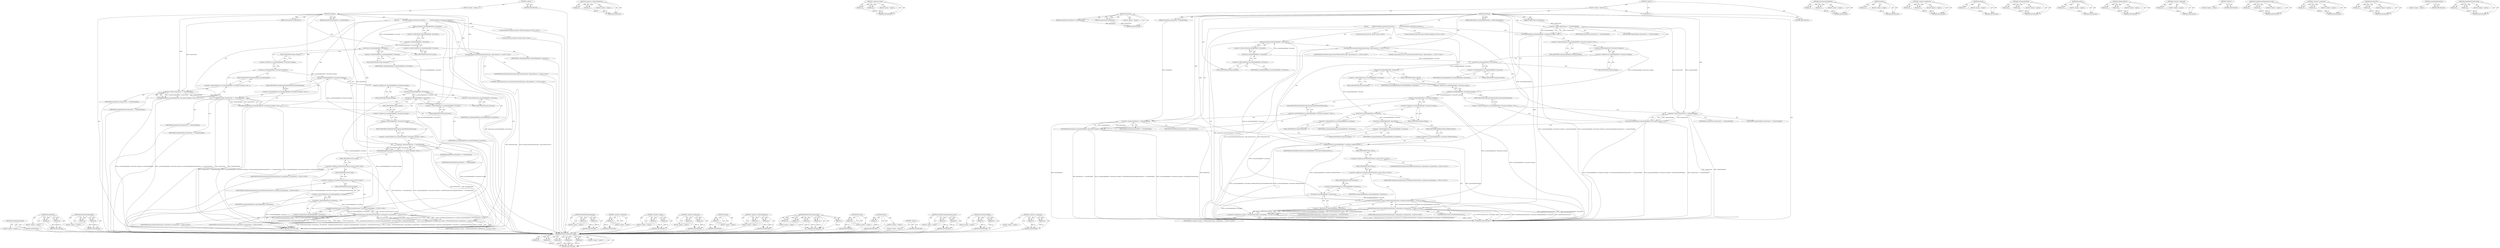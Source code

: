 digraph "setDoHtmlPreloadScanning" {
vulnerable_176 [label=<(METHOD,createMediaValuesData)>];
vulnerable_177 [label=<(BLOCK,&lt;empty&gt;,&lt;empty&gt;)>];
vulnerable_178 [label=<(METHOD_RETURN,ANY)>];
vulnerable_124 [label=<(METHOD,documentURL)>];
vulnerable_125 [label=<(PARAM,p1)>];
vulnerable_126 [label=<(PARAM,p2)>];
vulnerable_127 [label=<(BLOCK,&lt;empty&gt;,&lt;empty&gt;)>];
vulnerable_128 [label=<(METHOD_RETURN,ANY)>];
vulnerable_148 [label=<(METHOD,setViewportMetaEnabled)>];
vulnerable_149 [label=<(PARAM,p1)>];
vulnerable_150 [label=<(PARAM,p2)>];
vulnerable_151 [label=<(BLOCK,&lt;empty&gt;,&lt;empty&gt;)>];
vulnerable_152 [label=<(METHOD_RETURN,ANY)>];
vulnerable_6 [label=<(METHOD,&lt;global&gt;)<SUB>1</SUB>>];
vulnerable_7 [label=<(BLOCK,&lt;empty&gt;,&lt;empty&gt;)<SUB>1</SUB>>];
vulnerable_8 [label=<(METHOD,runSetUp)<SUB>1</SUB>>];
vulnerable_9 [label=<(PARAM,ViewportState viewportState)<SUB>1</SUB>>];
vulnerable_10 [label=<(PARAM,PreloadState preloadState = PreloadEnabled)<SUB>1</SUB>>];
vulnerable_11 [label=<(BLOCK,{
         HTMLParserOptions options(&amp;m_dummyPa...,{
         HTMLParserOptions options(&amp;m_dummyPa...)<SUB>2</SUB>>];
vulnerable_12 [label="<(LOCAL,HTMLParserOptions options: HTMLParserOptions)<SUB>3</SUB>>"];
vulnerable_13 [label=<(options,options(&amp;m_dummyPageHolder-&gt;document()))<SUB>3</SUB>>];
vulnerable_14 [label=<(&lt;operator&gt;.addressOf,&amp;m_dummyPageHolder-&gt;document())<SUB>3</SUB>>];
vulnerable_15 [label=<(document,m_dummyPageHolder-&gt;document())<SUB>3</SUB>>];
vulnerable_16 [label=<(&lt;operator&gt;.indirectFieldAccess,m_dummyPageHolder-&gt;document)<SUB>3</SUB>>];
vulnerable_17 [label=<(IDENTIFIER,m_dummyPageHolder,m_dummyPageHolder-&gt;document())<SUB>3</SUB>>];
vulnerable_18 [label=<(FIELD_IDENTIFIER,document,document)<SUB>3</SUB>>];
vulnerable_19 [label="<(LOCAL,KURL documentURL: KURL)<SUB>4</SUB>>"];
vulnerable_20 [label="<(documentURL,documentURL(ParsedURLString, &quot;http://whatever.t...)<SUB>4</SUB>>"];
vulnerable_21 [label="<(IDENTIFIER,ParsedURLString,documentURL(ParsedURLString, &quot;http://whatever.t...)<SUB>4</SUB>>"];
vulnerable_22 [label="<(LITERAL,&quot;http://whatever.test/&quot;,documentURL(ParsedURLString, &quot;http://whatever.t...)<SUB>4</SUB>>"];
vulnerable_23 [label=<(setViewportEnabled,m_dummyPageHolder-&gt;document().settings()-&gt;setVi...)<SUB>5</SUB>>];
vulnerable_24 [label=<(&lt;operator&gt;.indirectFieldAccess,m_dummyPageHolder-&gt;document().settings()-&gt;setVi...)<SUB>5</SUB>>];
vulnerable_25 [label=<(settings,m_dummyPageHolder-&gt;document().settings())<SUB>5</SUB>>];
vulnerable_26 [label=<(&lt;operator&gt;.fieldAccess,m_dummyPageHolder-&gt;document().settings)<SUB>5</SUB>>];
vulnerable_27 [label=<(document,m_dummyPageHolder-&gt;document())<SUB>5</SUB>>];
vulnerable_28 [label=<(&lt;operator&gt;.indirectFieldAccess,m_dummyPageHolder-&gt;document)<SUB>5</SUB>>];
vulnerable_29 [label=<(IDENTIFIER,m_dummyPageHolder,m_dummyPageHolder-&gt;document())<SUB>5</SUB>>];
vulnerable_30 [label=<(FIELD_IDENTIFIER,document,document)<SUB>5</SUB>>];
vulnerable_31 [label=<(FIELD_IDENTIFIER,settings,settings)<SUB>5</SUB>>];
vulnerable_32 [label=<(FIELD_IDENTIFIER,setViewportEnabled,setViewportEnabled)<SUB>5</SUB>>];
vulnerable_33 [label=<(&lt;operator&gt;.equals,viewportState == ViewportEnabled)<SUB>5</SUB>>];
vulnerable_34 [label=<(IDENTIFIER,viewportState,viewportState == ViewportEnabled)<SUB>5</SUB>>];
vulnerable_35 [label=<(IDENTIFIER,ViewportEnabled,viewportState == ViewportEnabled)<SUB>5</SUB>>];
vulnerable_36 [label=<(setViewportMetaEnabled,m_dummyPageHolder-&gt;document().settings()-&gt;setVi...)<SUB>6</SUB>>];
vulnerable_37 [label=<(&lt;operator&gt;.indirectFieldAccess,m_dummyPageHolder-&gt;document().settings()-&gt;setVi...)<SUB>6</SUB>>];
vulnerable_38 [label=<(settings,m_dummyPageHolder-&gt;document().settings())<SUB>6</SUB>>];
vulnerable_39 [label=<(&lt;operator&gt;.fieldAccess,m_dummyPageHolder-&gt;document().settings)<SUB>6</SUB>>];
vulnerable_40 [label=<(document,m_dummyPageHolder-&gt;document())<SUB>6</SUB>>];
vulnerable_41 [label=<(&lt;operator&gt;.indirectFieldAccess,m_dummyPageHolder-&gt;document)<SUB>6</SUB>>];
vulnerable_42 [label=<(IDENTIFIER,m_dummyPageHolder,m_dummyPageHolder-&gt;document())<SUB>6</SUB>>];
vulnerable_43 [label=<(FIELD_IDENTIFIER,document,document)<SUB>6</SUB>>];
vulnerable_44 [label=<(FIELD_IDENTIFIER,settings,settings)<SUB>6</SUB>>];
vulnerable_45 [label=<(FIELD_IDENTIFIER,setViewportMetaEnabled,setViewportMetaEnabled)<SUB>6</SUB>>];
vulnerable_46 [label=<(&lt;operator&gt;.equals,viewportState == ViewportEnabled)<SUB>6</SUB>>];
vulnerable_47 [label=<(IDENTIFIER,viewportState,viewportState == ViewportEnabled)<SUB>6</SUB>>];
vulnerable_48 [label=<(IDENTIFIER,ViewportEnabled,viewportState == ViewportEnabled)<SUB>6</SUB>>];
vulnerable_49 [label=<(setDoHtmlPreloadScanning,m_dummyPageHolder-&gt;document().settings()-&gt;setDo...)<SUB>7</SUB>>];
vulnerable_50 [label=<(&lt;operator&gt;.indirectFieldAccess,m_dummyPageHolder-&gt;document().settings()-&gt;setDo...)<SUB>7</SUB>>];
vulnerable_51 [label=<(settings,m_dummyPageHolder-&gt;document().settings())<SUB>7</SUB>>];
vulnerable_52 [label=<(&lt;operator&gt;.fieldAccess,m_dummyPageHolder-&gt;document().settings)<SUB>7</SUB>>];
vulnerable_53 [label=<(document,m_dummyPageHolder-&gt;document())<SUB>7</SUB>>];
vulnerable_54 [label=<(&lt;operator&gt;.indirectFieldAccess,m_dummyPageHolder-&gt;document)<SUB>7</SUB>>];
vulnerable_55 [label=<(IDENTIFIER,m_dummyPageHolder,m_dummyPageHolder-&gt;document())<SUB>7</SUB>>];
vulnerable_56 [label=<(FIELD_IDENTIFIER,document,document)<SUB>7</SUB>>];
vulnerable_57 [label=<(FIELD_IDENTIFIER,settings,settings)<SUB>7</SUB>>];
vulnerable_58 [label=<(FIELD_IDENTIFIER,setDoHtmlPreloadScanning,setDoHtmlPreloadScanning)<SUB>7</SUB>>];
vulnerable_59 [label=<(&lt;operator&gt;.equals,preloadState == PreloadEnabled)<SUB>7</SUB>>];
vulnerable_60 [label=<(IDENTIFIER,preloadState,preloadState == PreloadEnabled)<SUB>7</SUB>>];
vulnerable_61 [label=<(IDENTIFIER,PreloadEnabled,preloadState == PreloadEnabled)<SUB>7</SUB>>];
vulnerable_62 [label="<(&lt;operator&gt;.assignment,m_scanner = HTMLPreloadScanner::create(options,...)<SUB>8</SUB>>"];
vulnerable_63 [label="<(IDENTIFIER,m_scanner,m_scanner = HTMLPreloadScanner::create(options,...)<SUB>8</SUB>>"];
vulnerable_64 [label="<(HTMLPreloadScanner.create,HTMLPreloadScanner::create(options, documentURL...)<SUB>8</SUB>>"];
vulnerable_65 [label="<(&lt;operator&gt;.fieldAccess,HTMLPreloadScanner::create)<SUB>8</SUB>>"];
vulnerable_66 [label="<(IDENTIFIER,HTMLPreloadScanner,HTMLPreloadScanner::create(options, documentURL...)<SUB>8</SUB>>"];
vulnerable_67 [label=<(FIELD_IDENTIFIER,create,create)<SUB>8</SUB>>];
vulnerable_68 [label="<(IDENTIFIER,options,HTMLPreloadScanner::create(options, documentURL...)<SUB>8</SUB>>"];
vulnerable_69 [label="<(IDENTIFIER,documentURL,HTMLPreloadScanner::create(options, documentURL...)<SUB>8</SUB>>"];
vulnerable_70 [label="<(CachedDocumentParameters.create,CachedDocumentParameters::create(&amp;m_dummyPageHo...)<SUB>8</SUB>>"];
vulnerable_71 [label="<(&lt;operator&gt;.fieldAccess,CachedDocumentParameters::create)<SUB>8</SUB>>"];
vulnerable_72 [label="<(IDENTIFIER,CachedDocumentParameters,CachedDocumentParameters::create(&amp;m_dummyPageHo...)<SUB>8</SUB>>"];
vulnerable_73 [label=<(FIELD_IDENTIFIER,create,create)<SUB>8</SUB>>];
vulnerable_74 [label=<(&lt;operator&gt;.addressOf,&amp;m_dummyPageHolder-&gt;document())<SUB>8</SUB>>];
vulnerable_75 [label=<(document,m_dummyPageHolder-&gt;document())<SUB>8</SUB>>];
vulnerable_76 [label=<(&lt;operator&gt;.indirectFieldAccess,m_dummyPageHolder-&gt;document)<SUB>8</SUB>>];
vulnerable_77 [label=<(IDENTIFIER,m_dummyPageHolder,m_dummyPageHolder-&gt;document())<SUB>8</SUB>>];
vulnerable_78 [label=<(FIELD_IDENTIFIER,document,document)<SUB>8</SUB>>];
vulnerable_79 [label=<(createMediaValuesData,createMediaValuesData())<SUB>8</SUB>>];
vulnerable_80 [label=<(METHOD_RETURN,void)<SUB>1</SUB>>];
vulnerable_82 [label=<(METHOD_RETURN,ANY)<SUB>1</SUB>>];
vulnerable_153 [label=<(METHOD,setDoHtmlPreloadScanning)>];
vulnerable_154 [label=<(PARAM,p1)>];
vulnerable_155 [label=<(PARAM,p2)>];
vulnerable_156 [label=<(BLOCK,&lt;empty&gt;,&lt;empty&gt;)>];
vulnerable_157 [label=<(METHOD_RETURN,ANY)>];
vulnerable_111 [label=<(METHOD,&lt;operator&gt;.addressOf)>];
vulnerable_112 [label=<(PARAM,p1)>];
vulnerable_113 [label=<(BLOCK,&lt;empty&gt;,&lt;empty&gt;)>];
vulnerable_114 [label=<(METHOD_RETURN,ANY)>];
vulnerable_143 [label=<(METHOD,&lt;operator&gt;.equals)>];
vulnerable_144 [label=<(PARAM,p1)>];
vulnerable_145 [label=<(PARAM,p2)>];
vulnerable_146 [label=<(BLOCK,&lt;empty&gt;,&lt;empty&gt;)>];
vulnerable_147 [label=<(METHOD_RETURN,ANY)>];
vulnerable_138 [label=<(METHOD,&lt;operator&gt;.fieldAccess)>];
vulnerable_139 [label=<(PARAM,p1)>];
vulnerable_140 [label=<(PARAM,p2)>];
vulnerable_141 [label=<(BLOCK,&lt;empty&gt;,&lt;empty&gt;)>];
vulnerable_142 [label=<(METHOD_RETURN,ANY)>];
vulnerable_134 [label=<(METHOD,settings)>];
vulnerable_135 [label=<(PARAM,p1)>];
vulnerable_136 [label=<(BLOCK,&lt;empty&gt;,&lt;empty&gt;)>];
vulnerable_137 [label=<(METHOD_RETURN,ANY)>];
vulnerable_119 [label=<(METHOD,&lt;operator&gt;.indirectFieldAccess)>];
vulnerable_120 [label=<(PARAM,p1)>];
vulnerable_121 [label=<(PARAM,p2)>];
vulnerable_122 [label=<(BLOCK,&lt;empty&gt;,&lt;empty&gt;)>];
vulnerable_123 [label=<(METHOD_RETURN,ANY)>];
vulnerable_163 [label=<(METHOD,HTMLPreloadScanner.create)>];
vulnerable_164 [label=<(PARAM,p1)>];
vulnerable_165 [label=<(PARAM,p2)>];
vulnerable_166 [label=<(PARAM,p3)>];
vulnerable_167 [label=<(PARAM,p4)>];
vulnerable_168 [label=<(PARAM,p5)>];
vulnerable_169 [label=<(BLOCK,&lt;empty&gt;,&lt;empty&gt;)>];
vulnerable_170 [label=<(METHOD_RETURN,ANY)>];
vulnerable_115 [label=<(METHOD,document)>];
vulnerable_116 [label=<(PARAM,p1)>];
vulnerable_117 [label=<(BLOCK,&lt;empty&gt;,&lt;empty&gt;)>];
vulnerable_118 [label=<(METHOD_RETURN,ANY)>];
vulnerable_107 [label=<(METHOD,options)>];
vulnerable_108 [label=<(PARAM,p1)>];
vulnerable_109 [label=<(BLOCK,&lt;empty&gt;,&lt;empty&gt;)>];
vulnerable_110 [label=<(METHOD_RETURN,ANY)>];
vulnerable_101 [label=<(METHOD,&lt;global&gt;)<SUB>1</SUB>>];
vulnerable_102 [label=<(BLOCK,&lt;empty&gt;,&lt;empty&gt;)>];
vulnerable_103 [label=<(METHOD_RETURN,ANY)>];
vulnerable_171 [label=<(METHOD,CachedDocumentParameters.create)>];
vulnerable_172 [label=<(PARAM,p1)>];
vulnerable_173 [label=<(PARAM,p2)>];
vulnerable_174 [label=<(BLOCK,&lt;empty&gt;,&lt;empty&gt;)>];
vulnerable_175 [label=<(METHOD_RETURN,ANY)>];
vulnerable_129 [label=<(METHOD,setViewportEnabled)>];
vulnerable_130 [label=<(PARAM,p1)>];
vulnerable_131 [label=<(PARAM,p2)>];
vulnerable_132 [label=<(BLOCK,&lt;empty&gt;,&lt;empty&gt;)>];
vulnerable_133 [label=<(METHOD_RETURN,ANY)>];
vulnerable_158 [label=<(METHOD,&lt;operator&gt;.assignment)>];
vulnerable_159 [label=<(PARAM,p1)>];
vulnerable_160 [label=<(PARAM,p2)>];
vulnerable_161 [label=<(BLOCK,&lt;empty&gt;,&lt;empty&gt;)>];
vulnerable_162 [label=<(METHOD_RETURN,ANY)>];
fixed_186 [label=<(METHOD,HTMLPreloadScanner.create)>];
fixed_187 [label=<(PARAM,p1)>];
fixed_188 [label=<(PARAM,p2)>];
fixed_189 [label=<(PARAM,p3)>];
fixed_190 [label=<(PARAM,p4)>];
fixed_191 [label=<(PARAM,p5)>];
fixed_192 [label=<(BLOCK,&lt;empty&gt;,&lt;empty&gt;)>];
fixed_193 [label=<(METHOD_RETURN,ANY)>];
fixed_137 [label=<(METHOD,&lt;operator&gt;.indirectFieldAccess)>];
fixed_138 [label=<(PARAM,p1)>];
fixed_139 [label=<(PARAM,p2)>];
fixed_140 [label=<(BLOCK,&lt;empty&gt;,&lt;empty&gt;)>];
fixed_141 [label=<(METHOD_RETURN,ANY)>];
fixed_161 [label=<(METHOD,&lt;operator&gt;.equals)>];
fixed_162 [label=<(PARAM,p1)>];
fixed_163 [label=<(PARAM,p2)>];
fixed_164 [label=<(BLOCK,&lt;empty&gt;,&lt;empty&gt;)>];
fixed_165 [label=<(METHOD_RETURN,ANY)>];
fixed_6 [label=<(METHOD,&lt;global&gt;)<SUB>1</SUB>>];
fixed_7 [label=<(BLOCK,&lt;empty&gt;,&lt;empty&gt;)<SUB>1</SUB>>];
fixed_8 [label=<(METHOD,runSetUp)<SUB>1</SUB>>];
fixed_9 [label=<(PARAM,ViewportState viewportState)<SUB>1</SUB>>];
fixed_10 [label=<(PARAM,PreloadState preloadState = PreloadEnabled)<SUB>1</SUB>>];
fixed_11 [label=<(BLOCK,&lt;empty&gt;,&lt;empty&gt;)>];
fixed_12 [label=<(METHOD_RETURN,void)<SUB>1</SUB>>];
fixed_14 [label=<(UNKNOWN,),))<SUB>1</SUB>>];
fixed_15 [label=<(METHOD,runSetUp)<SUB>2</SUB>>];
fixed_16 [label=<(PARAM,ViewportState viewportState)<SUB>2</SUB>>];
fixed_17 [label=<(PARAM,PreloadState preloadState = PreloadEnabled)<SUB>2</SUB>>];
fixed_18 [label=<(PARAM,ReferrerPolicy documentReferrerPolicy = ReferrerPolicyDefault)<SUB>2</SUB>>];
fixed_19 [label=<(BLOCK,{
         HTMLParserOptions options(&amp;m_dummyPa...,{
         HTMLParserOptions options(&amp;m_dummyPa...)<SUB>3</SUB>>];
fixed_20 [label="<(LOCAL,HTMLParserOptions options: HTMLParserOptions)<SUB>4</SUB>>"];
fixed_21 [label=<(options,options(&amp;m_dummyPageHolder-&gt;document()))<SUB>4</SUB>>];
fixed_22 [label=<(&lt;operator&gt;.addressOf,&amp;m_dummyPageHolder-&gt;document())<SUB>4</SUB>>];
fixed_23 [label=<(document,m_dummyPageHolder-&gt;document())<SUB>4</SUB>>];
fixed_24 [label=<(&lt;operator&gt;.indirectFieldAccess,m_dummyPageHolder-&gt;document)<SUB>4</SUB>>];
fixed_25 [label=<(IDENTIFIER,m_dummyPageHolder,m_dummyPageHolder-&gt;document())<SUB>4</SUB>>];
fixed_26 [label=<(FIELD_IDENTIFIER,document,document)<SUB>4</SUB>>];
fixed_27 [label="<(LOCAL,KURL documentURL: KURL)<SUB>5</SUB>>"];
fixed_28 [label="<(documentURL,documentURL(ParsedURLString, &quot;http://whatever.t...)<SUB>5</SUB>>"];
fixed_29 [label="<(IDENTIFIER,ParsedURLString,documentURL(ParsedURLString, &quot;http://whatever.t...)<SUB>5</SUB>>"];
fixed_30 [label="<(LITERAL,&quot;http://whatever.test/&quot;,documentURL(ParsedURLString, &quot;http://whatever.t...)<SUB>5</SUB>>"];
fixed_31 [label=<(setViewportEnabled,m_dummyPageHolder-&gt;document().settings()-&gt;setVi...)<SUB>6</SUB>>];
fixed_32 [label=<(&lt;operator&gt;.indirectFieldAccess,m_dummyPageHolder-&gt;document().settings()-&gt;setVi...)<SUB>6</SUB>>];
fixed_33 [label=<(settings,m_dummyPageHolder-&gt;document().settings())<SUB>6</SUB>>];
fixed_34 [label=<(&lt;operator&gt;.fieldAccess,m_dummyPageHolder-&gt;document().settings)<SUB>6</SUB>>];
fixed_35 [label=<(document,m_dummyPageHolder-&gt;document())<SUB>6</SUB>>];
fixed_36 [label=<(&lt;operator&gt;.indirectFieldAccess,m_dummyPageHolder-&gt;document)<SUB>6</SUB>>];
fixed_37 [label=<(IDENTIFIER,m_dummyPageHolder,m_dummyPageHolder-&gt;document())<SUB>6</SUB>>];
fixed_38 [label=<(FIELD_IDENTIFIER,document,document)<SUB>6</SUB>>];
fixed_39 [label=<(FIELD_IDENTIFIER,settings,settings)<SUB>6</SUB>>];
fixed_40 [label=<(FIELD_IDENTIFIER,setViewportEnabled,setViewportEnabled)<SUB>6</SUB>>];
fixed_41 [label=<(&lt;operator&gt;.equals,viewportState == ViewportEnabled)<SUB>6</SUB>>];
fixed_42 [label=<(IDENTIFIER,viewportState,viewportState == ViewportEnabled)<SUB>6</SUB>>];
fixed_43 [label=<(IDENTIFIER,ViewportEnabled,viewportState == ViewportEnabled)<SUB>6</SUB>>];
fixed_44 [label=<(setViewportMetaEnabled,m_dummyPageHolder-&gt;document().settings()-&gt;setVi...)<SUB>7</SUB>>];
fixed_45 [label=<(&lt;operator&gt;.indirectFieldAccess,m_dummyPageHolder-&gt;document().settings()-&gt;setVi...)<SUB>7</SUB>>];
fixed_46 [label=<(settings,m_dummyPageHolder-&gt;document().settings())<SUB>7</SUB>>];
fixed_47 [label=<(&lt;operator&gt;.fieldAccess,m_dummyPageHolder-&gt;document().settings)<SUB>7</SUB>>];
fixed_48 [label=<(document,m_dummyPageHolder-&gt;document())<SUB>7</SUB>>];
fixed_49 [label=<(&lt;operator&gt;.indirectFieldAccess,m_dummyPageHolder-&gt;document)<SUB>7</SUB>>];
fixed_50 [label=<(IDENTIFIER,m_dummyPageHolder,m_dummyPageHolder-&gt;document())<SUB>7</SUB>>];
fixed_51 [label=<(FIELD_IDENTIFIER,document,document)<SUB>7</SUB>>];
fixed_52 [label=<(FIELD_IDENTIFIER,settings,settings)<SUB>7</SUB>>];
fixed_53 [label=<(FIELD_IDENTIFIER,setViewportMetaEnabled,setViewportMetaEnabled)<SUB>7</SUB>>];
fixed_54 [label=<(&lt;operator&gt;.equals,viewportState == ViewportEnabled)<SUB>7</SUB>>];
fixed_55 [label=<(IDENTIFIER,viewportState,viewportState == ViewportEnabled)<SUB>7</SUB>>];
fixed_56 [label=<(IDENTIFIER,ViewportEnabled,viewportState == ViewportEnabled)<SUB>7</SUB>>];
fixed_57 [label=<(setDoHtmlPreloadScanning,m_dummyPageHolder-&gt;document().settings()-&gt;setDo...)<SUB>8</SUB>>];
fixed_58 [label=<(&lt;operator&gt;.indirectFieldAccess,m_dummyPageHolder-&gt;document().settings()-&gt;setDo...)<SUB>8</SUB>>];
fixed_59 [label=<(settings,m_dummyPageHolder-&gt;document().settings())<SUB>8</SUB>>];
fixed_60 [label=<(&lt;operator&gt;.fieldAccess,m_dummyPageHolder-&gt;document().settings)<SUB>8</SUB>>];
fixed_61 [label=<(document,m_dummyPageHolder-&gt;document())<SUB>8</SUB>>];
fixed_62 [label=<(&lt;operator&gt;.indirectFieldAccess,m_dummyPageHolder-&gt;document)<SUB>8</SUB>>];
fixed_63 [label=<(IDENTIFIER,m_dummyPageHolder,m_dummyPageHolder-&gt;document())<SUB>8</SUB>>];
fixed_64 [label=<(FIELD_IDENTIFIER,document,document)<SUB>8</SUB>>];
fixed_65 [label=<(FIELD_IDENTIFIER,settings,settings)<SUB>8</SUB>>];
fixed_66 [label=<(FIELD_IDENTIFIER,setDoHtmlPreloadScanning,setDoHtmlPreloadScanning)<SUB>8</SUB>>];
fixed_67 [label=<(&lt;operator&gt;.equals,preloadState == PreloadEnabled)<SUB>8</SUB>>];
fixed_68 [label=<(IDENTIFIER,preloadState,preloadState == PreloadEnabled)<SUB>8</SUB>>];
fixed_69 [label=<(IDENTIFIER,PreloadEnabled,preloadState == PreloadEnabled)<SUB>8</SUB>>];
fixed_70 [label=<(setReferrerPolicy,m_dummyPageHolder-&gt;document().setReferrerPolicy...)<SUB>9</SUB>>];
fixed_71 [label=<(&lt;operator&gt;.fieldAccess,m_dummyPageHolder-&gt;document().setReferrerPolicy)<SUB>9</SUB>>];
fixed_72 [label=<(document,m_dummyPageHolder-&gt;document())<SUB>9</SUB>>];
fixed_73 [label=<(&lt;operator&gt;.indirectFieldAccess,m_dummyPageHolder-&gt;document)<SUB>9</SUB>>];
fixed_74 [label=<(IDENTIFIER,m_dummyPageHolder,m_dummyPageHolder-&gt;document())<SUB>9</SUB>>];
fixed_75 [label=<(FIELD_IDENTIFIER,document,document)<SUB>9</SUB>>];
fixed_76 [label=<(FIELD_IDENTIFIER,setReferrerPolicy,setReferrerPolicy)<SUB>9</SUB>>];
fixed_77 [label=<(IDENTIFIER,documentReferrerPolicy,m_dummyPageHolder-&gt;document().setReferrerPolicy...)<SUB>9</SUB>>];
fixed_78 [label="<(&lt;operator&gt;.assignment,m_scanner = HTMLPreloadScanner::create(options,...)<SUB>10</SUB>>"];
fixed_79 [label="<(IDENTIFIER,m_scanner,m_scanner = HTMLPreloadScanner::create(options,...)<SUB>10</SUB>>"];
fixed_80 [label="<(HTMLPreloadScanner.create,HTMLPreloadScanner::create(options, documentURL...)<SUB>10</SUB>>"];
fixed_81 [label="<(&lt;operator&gt;.fieldAccess,HTMLPreloadScanner::create)<SUB>10</SUB>>"];
fixed_82 [label="<(IDENTIFIER,HTMLPreloadScanner,HTMLPreloadScanner::create(options, documentURL...)<SUB>10</SUB>>"];
fixed_83 [label=<(FIELD_IDENTIFIER,create,create)<SUB>10</SUB>>];
fixed_84 [label="<(IDENTIFIER,options,HTMLPreloadScanner::create(options, documentURL...)<SUB>10</SUB>>"];
fixed_85 [label="<(IDENTIFIER,documentURL,HTMLPreloadScanner::create(options, documentURL...)<SUB>10</SUB>>"];
fixed_86 [label="<(CachedDocumentParameters.create,CachedDocumentParameters::create(&amp;m_dummyPageHo...)<SUB>10</SUB>>"];
fixed_87 [label="<(&lt;operator&gt;.fieldAccess,CachedDocumentParameters::create)<SUB>10</SUB>>"];
fixed_88 [label="<(IDENTIFIER,CachedDocumentParameters,CachedDocumentParameters::create(&amp;m_dummyPageHo...)<SUB>10</SUB>>"];
fixed_89 [label=<(FIELD_IDENTIFIER,create,create)<SUB>10</SUB>>];
fixed_90 [label=<(&lt;operator&gt;.addressOf,&amp;m_dummyPageHolder-&gt;document())<SUB>10</SUB>>];
fixed_91 [label=<(document,m_dummyPageHolder-&gt;document())<SUB>10</SUB>>];
fixed_92 [label=<(&lt;operator&gt;.indirectFieldAccess,m_dummyPageHolder-&gt;document)<SUB>10</SUB>>];
fixed_93 [label=<(IDENTIFIER,m_dummyPageHolder,m_dummyPageHolder-&gt;document())<SUB>10</SUB>>];
fixed_94 [label=<(FIELD_IDENTIFIER,document,document)<SUB>10</SUB>>];
fixed_95 [label=<(createMediaValuesData,createMediaValuesData())<SUB>10</SUB>>];
fixed_96 [label=<(METHOD_RETURN,void)<SUB>2</SUB>>];
fixed_98 [label=<(METHOD_RETURN,ANY)<SUB>1</SUB>>];
fixed_166 [label=<(METHOD,setViewportMetaEnabled)>];
fixed_167 [label=<(PARAM,p1)>];
fixed_168 [label=<(PARAM,p2)>];
fixed_169 [label=<(BLOCK,&lt;empty&gt;,&lt;empty&gt;)>];
fixed_170 [label=<(METHOD_RETURN,ANY)>];
fixed_125 [label=<(METHOD,options)>];
fixed_126 [label=<(PARAM,p1)>];
fixed_127 [label=<(BLOCK,&lt;empty&gt;,&lt;empty&gt;)>];
fixed_128 [label=<(METHOD_RETURN,ANY)>];
fixed_156 [label=<(METHOD,&lt;operator&gt;.fieldAccess)>];
fixed_157 [label=<(PARAM,p1)>];
fixed_158 [label=<(PARAM,p2)>];
fixed_159 [label=<(BLOCK,&lt;empty&gt;,&lt;empty&gt;)>];
fixed_160 [label=<(METHOD_RETURN,ANY)>];
fixed_152 [label=<(METHOD,settings)>];
fixed_153 [label=<(PARAM,p1)>];
fixed_154 [label=<(BLOCK,&lt;empty&gt;,&lt;empty&gt;)>];
fixed_155 [label=<(METHOD_RETURN,ANY)>];
fixed_147 [label=<(METHOD,setViewportEnabled)>];
fixed_148 [label=<(PARAM,p1)>];
fixed_149 [label=<(PARAM,p2)>];
fixed_150 [label=<(BLOCK,&lt;empty&gt;,&lt;empty&gt;)>];
fixed_151 [label=<(METHOD_RETURN,ANY)>];
fixed_133 [label=<(METHOD,document)>];
fixed_134 [label=<(PARAM,p1)>];
fixed_135 [label=<(BLOCK,&lt;empty&gt;,&lt;empty&gt;)>];
fixed_136 [label=<(METHOD_RETURN,ANY)>];
fixed_176 [label=<(METHOD,setReferrerPolicy)>];
fixed_177 [label=<(PARAM,p1)>];
fixed_178 [label=<(PARAM,p2)>];
fixed_179 [label=<(BLOCK,&lt;empty&gt;,&lt;empty&gt;)>];
fixed_180 [label=<(METHOD_RETURN,ANY)>];
fixed_129 [label=<(METHOD,&lt;operator&gt;.addressOf)>];
fixed_130 [label=<(PARAM,p1)>];
fixed_131 [label=<(BLOCK,&lt;empty&gt;,&lt;empty&gt;)>];
fixed_132 [label=<(METHOD_RETURN,ANY)>];
fixed_119 [label=<(METHOD,&lt;global&gt;)<SUB>1</SUB>>];
fixed_120 [label=<(BLOCK,&lt;empty&gt;,&lt;empty&gt;)>];
fixed_121 [label=<(METHOD_RETURN,ANY)>];
fixed_194 [label=<(METHOD,CachedDocumentParameters.create)>];
fixed_195 [label=<(PARAM,p1)>];
fixed_196 [label=<(PARAM,p2)>];
fixed_197 [label=<(BLOCK,&lt;empty&gt;,&lt;empty&gt;)>];
fixed_198 [label=<(METHOD_RETURN,ANY)>];
fixed_181 [label=<(METHOD,&lt;operator&gt;.assignment)>];
fixed_182 [label=<(PARAM,p1)>];
fixed_183 [label=<(PARAM,p2)>];
fixed_184 [label=<(BLOCK,&lt;empty&gt;,&lt;empty&gt;)>];
fixed_185 [label=<(METHOD_RETURN,ANY)>];
fixed_142 [label=<(METHOD,documentURL)>];
fixed_143 [label=<(PARAM,p1)>];
fixed_144 [label=<(PARAM,p2)>];
fixed_145 [label=<(BLOCK,&lt;empty&gt;,&lt;empty&gt;)>];
fixed_146 [label=<(METHOD_RETURN,ANY)>];
fixed_199 [label=<(METHOD,createMediaValuesData)>];
fixed_200 [label=<(BLOCK,&lt;empty&gt;,&lt;empty&gt;)>];
fixed_201 [label=<(METHOD_RETURN,ANY)>];
fixed_171 [label=<(METHOD,setDoHtmlPreloadScanning)>];
fixed_172 [label=<(PARAM,p1)>];
fixed_173 [label=<(PARAM,p2)>];
fixed_174 [label=<(BLOCK,&lt;empty&gt;,&lt;empty&gt;)>];
fixed_175 [label=<(METHOD_RETURN,ANY)>];
vulnerable_176 -> vulnerable_177  [key=0, label="AST: "];
vulnerable_176 -> vulnerable_178  [key=0, label="AST: "];
vulnerable_176 -> vulnerable_178  [key=1, label="CFG: "];
vulnerable_177 -> fixed_186  [key=0];
vulnerable_178 -> fixed_186  [key=0];
vulnerable_124 -> vulnerable_125  [key=0, label="AST: "];
vulnerable_124 -> vulnerable_125  [key=1, label="DDG: "];
vulnerable_124 -> vulnerable_127  [key=0, label="AST: "];
vulnerable_124 -> vulnerable_126  [key=0, label="AST: "];
vulnerable_124 -> vulnerable_126  [key=1, label="DDG: "];
vulnerable_124 -> vulnerable_128  [key=0, label="AST: "];
vulnerable_124 -> vulnerable_128  [key=1, label="CFG: "];
vulnerable_125 -> vulnerable_128  [key=0, label="DDG: p1"];
vulnerable_126 -> vulnerable_128  [key=0, label="DDG: p2"];
vulnerable_127 -> fixed_186  [key=0];
vulnerable_128 -> fixed_186  [key=0];
vulnerable_148 -> vulnerable_149  [key=0, label="AST: "];
vulnerable_148 -> vulnerable_149  [key=1, label="DDG: "];
vulnerable_148 -> vulnerable_151  [key=0, label="AST: "];
vulnerable_148 -> vulnerable_150  [key=0, label="AST: "];
vulnerable_148 -> vulnerable_150  [key=1, label="DDG: "];
vulnerable_148 -> vulnerable_152  [key=0, label="AST: "];
vulnerable_148 -> vulnerable_152  [key=1, label="CFG: "];
vulnerable_149 -> vulnerable_152  [key=0, label="DDG: p1"];
vulnerable_150 -> vulnerable_152  [key=0, label="DDG: p2"];
vulnerable_151 -> fixed_186  [key=0];
vulnerable_152 -> fixed_186  [key=0];
vulnerable_6 -> vulnerable_7  [key=0, label="AST: "];
vulnerable_6 -> vulnerable_82  [key=0, label="AST: "];
vulnerable_6 -> vulnerable_82  [key=1, label="CFG: "];
vulnerable_7 -> vulnerable_8  [key=0, label="AST: "];
vulnerable_8 -> vulnerable_9  [key=0, label="AST: "];
vulnerable_8 -> vulnerable_9  [key=1, label="DDG: "];
vulnerable_8 -> vulnerable_10  [key=0, label="AST: "];
vulnerable_8 -> vulnerable_10  [key=1, label="DDG: "];
vulnerable_8 -> vulnerable_11  [key=0, label="AST: "];
vulnerable_8 -> vulnerable_80  [key=0, label="AST: "];
vulnerable_8 -> vulnerable_18  [key=0, label="CFG: "];
vulnerable_8 -> vulnerable_20  [key=0, label="DDG: "];
vulnerable_8 -> vulnerable_33  [key=0, label="DDG: "];
vulnerable_8 -> vulnerable_46  [key=0, label="DDG: "];
vulnerable_8 -> vulnerable_59  [key=0, label="DDG: "];
vulnerable_8 -> vulnerable_64  [key=0, label="DDG: "];
vulnerable_9 -> vulnerable_33  [key=0, label="DDG: viewportState"];
vulnerable_10 -> vulnerable_59  [key=0, label="DDG: preloadState"];
vulnerable_11 -> vulnerable_12  [key=0, label="AST: "];
vulnerable_11 -> vulnerable_13  [key=0, label="AST: "];
vulnerable_11 -> vulnerable_19  [key=0, label="AST: "];
vulnerable_11 -> vulnerable_20  [key=0, label="AST: "];
vulnerable_11 -> vulnerable_23  [key=0, label="AST: "];
vulnerable_11 -> vulnerable_36  [key=0, label="AST: "];
vulnerable_11 -> vulnerable_49  [key=0, label="AST: "];
vulnerable_11 -> vulnerable_62  [key=0, label="AST: "];
vulnerable_12 -> fixed_186  [key=0];
vulnerable_13 -> vulnerable_14  [key=0, label="AST: "];
vulnerable_13 -> vulnerable_20  [key=0, label="CFG: "];
vulnerable_13 -> vulnerable_80  [key=0, label="DDG: options(&amp;m_dummyPageHolder-&gt;document())"];
vulnerable_13 -> vulnerable_70  [key=0, label="DDG: &amp;m_dummyPageHolder-&gt;document()"];
vulnerable_14 -> vulnerable_15  [key=0, label="AST: "];
vulnerable_14 -> vulnerable_13  [key=0, label="CFG: "];
vulnerable_15 -> vulnerable_16  [key=0, label="AST: "];
vulnerable_15 -> vulnerable_14  [key=0, label="CFG: "];
vulnerable_15 -> vulnerable_13  [key=0, label="DDG: m_dummyPageHolder-&gt;document"];
vulnerable_15 -> vulnerable_27  [key=0, label="DDG: m_dummyPageHolder-&gt;document"];
vulnerable_16 -> vulnerable_17  [key=0, label="AST: "];
vulnerable_16 -> vulnerable_18  [key=0, label="AST: "];
vulnerable_16 -> vulnerable_15  [key=0, label="CFG: "];
vulnerable_17 -> fixed_186  [key=0];
vulnerable_18 -> vulnerable_16  [key=0, label="CFG: "];
vulnerable_19 -> fixed_186  [key=0];
vulnerable_20 -> vulnerable_21  [key=0, label="AST: "];
vulnerable_20 -> vulnerable_22  [key=0, label="AST: "];
vulnerable_20 -> vulnerable_30  [key=0, label="CFG: "];
vulnerable_20 -> vulnerable_80  [key=0, label="DDG: documentURL(ParsedURLString, &quot;http://whatever.test/&quot;)"];
vulnerable_20 -> vulnerable_80  [key=1, label="DDG: ParsedURLString"];
vulnerable_21 -> fixed_186  [key=0];
vulnerable_22 -> fixed_186  [key=0];
vulnerable_23 -> vulnerable_24  [key=0, label="AST: "];
vulnerable_23 -> vulnerable_33  [key=0, label="AST: "];
vulnerable_23 -> vulnerable_43  [key=0, label="CFG: "];
vulnerable_23 -> vulnerable_80  [key=0, label="DDG: m_dummyPageHolder-&gt;document().settings()-&gt;setViewportEnabled"];
vulnerable_23 -> vulnerable_80  [key=1, label="DDG: m_dummyPageHolder-&gt;document().settings()-&gt;setViewportEnabled(viewportState == ViewportEnabled)"];
vulnerable_24 -> vulnerable_25  [key=0, label="AST: "];
vulnerable_24 -> vulnerable_32  [key=0, label="AST: "];
vulnerable_24 -> vulnerable_33  [key=0, label="CFG: "];
vulnerable_25 -> vulnerable_26  [key=0, label="AST: "];
vulnerable_25 -> vulnerable_32  [key=0, label="CFG: "];
vulnerable_25 -> vulnerable_38  [key=0, label="DDG: m_dummyPageHolder-&gt;document().settings"];
vulnerable_26 -> vulnerable_27  [key=0, label="AST: "];
vulnerable_26 -> vulnerable_31  [key=0, label="AST: "];
vulnerable_26 -> vulnerable_25  [key=0, label="CFG: "];
vulnerable_27 -> vulnerable_28  [key=0, label="AST: "];
vulnerable_27 -> vulnerable_31  [key=0, label="CFG: "];
vulnerable_27 -> vulnerable_40  [key=0, label="DDG: m_dummyPageHolder-&gt;document"];
vulnerable_28 -> vulnerable_29  [key=0, label="AST: "];
vulnerable_28 -> vulnerable_30  [key=0, label="AST: "];
vulnerable_28 -> vulnerable_27  [key=0, label="CFG: "];
vulnerable_29 -> fixed_186  [key=0];
vulnerable_30 -> vulnerable_28  [key=0, label="CFG: "];
vulnerable_31 -> vulnerable_26  [key=0, label="CFG: "];
vulnerable_32 -> vulnerable_24  [key=0, label="CFG: "];
vulnerable_33 -> vulnerable_34  [key=0, label="AST: "];
vulnerable_33 -> vulnerable_35  [key=0, label="AST: "];
vulnerable_33 -> vulnerable_23  [key=0, label="CFG: "];
vulnerable_33 -> vulnerable_23  [key=1, label="DDG: viewportState"];
vulnerable_33 -> vulnerable_23  [key=2, label="DDG: ViewportEnabled"];
vulnerable_33 -> vulnerable_46  [key=0, label="DDG: viewportState"];
vulnerable_33 -> vulnerable_46  [key=1, label="DDG: ViewportEnabled"];
vulnerable_34 -> fixed_186  [key=0];
vulnerable_35 -> fixed_186  [key=0];
vulnerable_36 -> vulnerable_37  [key=0, label="AST: "];
vulnerable_36 -> vulnerable_46  [key=0, label="AST: "];
vulnerable_36 -> vulnerable_56  [key=0, label="CFG: "];
vulnerable_36 -> vulnerable_80  [key=0, label="DDG: m_dummyPageHolder-&gt;document().settings()-&gt;setViewportMetaEnabled"];
vulnerable_36 -> vulnerable_80  [key=1, label="DDG: viewportState == ViewportEnabled"];
vulnerable_36 -> vulnerable_80  [key=2, label="DDG: m_dummyPageHolder-&gt;document().settings()-&gt;setViewportMetaEnabled(viewportState == ViewportEnabled)"];
vulnerable_37 -> vulnerable_38  [key=0, label="AST: "];
vulnerable_37 -> vulnerable_45  [key=0, label="AST: "];
vulnerable_37 -> vulnerable_46  [key=0, label="CFG: "];
vulnerable_38 -> vulnerable_39  [key=0, label="AST: "];
vulnerable_38 -> vulnerable_45  [key=0, label="CFG: "];
vulnerable_38 -> vulnerable_51  [key=0, label="DDG: m_dummyPageHolder-&gt;document().settings"];
vulnerable_39 -> vulnerable_40  [key=0, label="AST: "];
vulnerable_39 -> vulnerable_44  [key=0, label="AST: "];
vulnerable_39 -> vulnerable_38  [key=0, label="CFG: "];
vulnerable_40 -> vulnerable_41  [key=0, label="AST: "];
vulnerable_40 -> vulnerable_44  [key=0, label="CFG: "];
vulnerable_40 -> vulnerable_53  [key=0, label="DDG: m_dummyPageHolder-&gt;document"];
vulnerable_41 -> vulnerable_42  [key=0, label="AST: "];
vulnerable_41 -> vulnerable_43  [key=0, label="AST: "];
vulnerable_41 -> vulnerable_40  [key=0, label="CFG: "];
vulnerable_42 -> fixed_186  [key=0];
vulnerable_43 -> vulnerable_41  [key=0, label="CFG: "];
vulnerable_44 -> vulnerable_39  [key=0, label="CFG: "];
vulnerable_45 -> vulnerable_37  [key=0, label="CFG: "];
vulnerable_46 -> vulnerable_47  [key=0, label="AST: "];
vulnerable_46 -> vulnerable_48  [key=0, label="AST: "];
vulnerable_46 -> vulnerable_36  [key=0, label="CFG: "];
vulnerable_46 -> vulnerable_36  [key=1, label="DDG: viewportState"];
vulnerable_46 -> vulnerable_36  [key=2, label="DDG: ViewportEnabled"];
vulnerable_46 -> vulnerable_80  [key=0, label="DDG: viewportState"];
vulnerable_46 -> vulnerable_80  [key=1, label="DDG: ViewportEnabled"];
vulnerable_47 -> fixed_186  [key=0];
vulnerable_48 -> fixed_186  [key=0];
vulnerable_49 -> vulnerable_50  [key=0, label="AST: "];
vulnerable_49 -> vulnerable_59  [key=0, label="AST: "];
vulnerable_49 -> vulnerable_67  [key=0, label="CFG: "];
vulnerable_49 -> vulnerable_80  [key=0, label="DDG: m_dummyPageHolder-&gt;document().settings()-&gt;setDoHtmlPreloadScanning"];
vulnerable_49 -> vulnerable_80  [key=1, label="DDG: preloadState == PreloadEnabled"];
vulnerable_49 -> vulnerable_80  [key=2, label="DDG: m_dummyPageHolder-&gt;document().settings()-&gt;setDoHtmlPreloadScanning(preloadState == PreloadEnabled)"];
vulnerable_50 -> vulnerable_51  [key=0, label="AST: "];
vulnerable_50 -> vulnerable_58  [key=0, label="AST: "];
vulnerable_50 -> vulnerable_59  [key=0, label="CFG: "];
vulnerable_51 -> vulnerable_52  [key=0, label="AST: "];
vulnerable_51 -> vulnerable_58  [key=0, label="CFG: "];
vulnerable_51 -> vulnerable_80  [key=0, label="DDG: m_dummyPageHolder-&gt;document().settings"];
vulnerable_51 -> vulnerable_70  [key=0, label="DDG: m_dummyPageHolder-&gt;document().settings"];
vulnerable_52 -> vulnerable_53  [key=0, label="AST: "];
vulnerable_52 -> vulnerable_57  [key=0, label="AST: "];
vulnerable_52 -> vulnerable_51  [key=0, label="CFG: "];
vulnerable_53 -> vulnerable_54  [key=0, label="AST: "];
vulnerable_53 -> vulnerable_57  [key=0, label="CFG: "];
vulnerable_53 -> vulnerable_75  [key=0, label="DDG: m_dummyPageHolder-&gt;document"];
vulnerable_54 -> vulnerable_55  [key=0, label="AST: "];
vulnerable_54 -> vulnerable_56  [key=0, label="AST: "];
vulnerable_54 -> vulnerable_53  [key=0, label="CFG: "];
vulnerable_55 -> fixed_186  [key=0];
vulnerable_56 -> vulnerable_54  [key=0, label="CFG: "];
vulnerable_57 -> vulnerable_52  [key=0, label="CFG: "];
vulnerable_58 -> vulnerable_50  [key=0, label="CFG: "];
vulnerable_59 -> vulnerable_60  [key=0, label="AST: "];
vulnerable_59 -> vulnerable_61  [key=0, label="AST: "];
vulnerable_59 -> vulnerable_49  [key=0, label="CFG: "];
vulnerable_59 -> vulnerable_49  [key=1, label="DDG: preloadState"];
vulnerable_59 -> vulnerable_49  [key=2, label="DDG: PreloadEnabled"];
vulnerable_59 -> vulnerable_80  [key=0, label="DDG: preloadState"];
vulnerable_59 -> vulnerable_80  [key=1, label="DDG: PreloadEnabled"];
vulnerable_60 -> fixed_186  [key=0];
vulnerable_61 -> fixed_186  [key=0];
vulnerable_62 -> vulnerable_63  [key=0, label="AST: "];
vulnerable_62 -> vulnerable_64  [key=0, label="AST: "];
vulnerable_62 -> vulnerable_80  [key=0, label="CFG: "];
vulnerable_62 -> vulnerable_80  [key=1, label="DDG: HTMLPreloadScanner::create(options, documentURL, CachedDocumentParameters::create(&amp;m_dummyPageHolder-&gt;document()), createMediaValuesData())"];
vulnerable_62 -> vulnerable_80  [key=2, label="DDG: m_scanner = HTMLPreloadScanner::create(options, documentURL, CachedDocumentParameters::create(&amp;m_dummyPageHolder-&gt;document()), createMediaValuesData())"];
vulnerable_62 -> vulnerable_80  [key=3, label="DDG: m_scanner"];
vulnerable_63 -> fixed_186  [key=0];
vulnerable_64 -> vulnerable_65  [key=0, label="AST: "];
vulnerable_64 -> vulnerable_68  [key=0, label="AST: "];
vulnerable_64 -> vulnerable_69  [key=0, label="AST: "];
vulnerable_64 -> vulnerable_70  [key=0, label="AST: "];
vulnerable_64 -> vulnerable_79  [key=0, label="AST: "];
vulnerable_64 -> vulnerable_62  [key=0, label="CFG: "];
vulnerable_64 -> vulnerable_62  [key=1, label="DDG: CachedDocumentParameters::create(&amp;m_dummyPageHolder-&gt;document())"];
vulnerable_64 -> vulnerable_62  [key=2, label="DDG: options"];
vulnerable_64 -> vulnerable_62  [key=3, label="DDG: documentURL"];
vulnerable_64 -> vulnerable_62  [key=4, label="DDG: createMediaValuesData()"];
vulnerable_64 -> vulnerable_62  [key=5, label="DDG: HTMLPreloadScanner::create"];
vulnerable_64 -> vulnerable_80  [key=0, label="DDG: HTMLPreloadScanner::create"];
vulnerable_64 -> vulnerable_80  [key=1, label="DDG: options"];
vulnerable_64 -> vulnerable_80  [key=2, label="DDG: documentURL"];
vulnerable_64 -> vulnerable_80  [key=3, label="DDG: CachedDocumentParameters::create(&amp;m_dummyPageHolder-&gt;document())"];
vulnerable_64 -> vulnerable_80  [key=4, label="DDG: createMediaValuesData()"];
vulnerable_65 -> vulnerable_66  [key=0, label="AST: "];
vulnerable_65 -> vulnerable_67  [key=0, label="AST: "];
vulnerable_65 -> vulnerable_73  [key=0, label="CFG: "];
vulnerable_66 -> fixed_186  [key=0];
vulnerable_67 -> vulnerable_65  [key=0, label="CFG: "];
vulnerable_68 -> fixed_186  [key=0];
vulnerable_69 -> fixed_186  [key=0];
vulnerable_70 -> vulnerable_71  [key=0, label="AST: "];
vulnerable_70 -> vulnerable_74  [key=0, label="AST: "];
vulnerable_70 -> vulnerable_79  [key=0, label="CFG: "];
vulnerable_70 -> vulnerable_80  [key=0, label="DDG: CachedDocumentParameters::create"];
vulnerable_70 -> vulnerable_80  [key=1, label="DDG: &amp;m_dummyPageHolder-&gt;document()"];
vulnerable_70 -> vulnerable_64  [key=0, label="DDG: CachedDocumentParameters::create"];
vulnerable_70 -> vulnerable_64  [key=1, label="DDG: &amp;m_dummyPageHolder-&gt;document()"];
vulnerable_71 -> vulnerable_72  [key=0, label="AST: "];
vulnerable_71 -> vulnerable_73  [key=0, label="AST: "];
vulnerable_71 -> vulnerable_78  [key=0, label="CFG: "];
vulnerable_72 -> fixed_186  [key=0];
vulnerable_73 -> vulnerable_71  [key=0, label="CFG: "];
vulnerable_74 -> vulnerable_75  [key=0, label="AST: "];
vulnerable_74 -> vulnerable_70  [key=0, label="CFG: "];
vulnerable_75 -> vulnerable_76  [key=0, label="AST: "];
vulnerable_75 -> vulnerable_74  [key=0, label="CFG: "];
vulnerable_75 -> vulnerable_80  [key=0, label="DDG: m_dummyPageHolder-&gt;document"];
vulnerable_75 -> vulnerable_70  [key=0, label="DDG: m_dummyPageHolder-&gt;document"];
vulnerable_76 -> vulnerable_77  [key=0, label="AST: "];
vulnerable_76 -> vulnerable_78  [key=0, label="AST: "];
vulnerable_76 -> vulnerable_75  [key=0, label="CFG: "];
vulnerable_77 -> fixed_186  [key=0];
vulnerable_78 -> vulnerable_76  [key=0, label="CFG: "];
vulnerable_79 -> vulnerable_64  [key=0, label="CFG: "];
vulnerable_80 -> fixed_186  [key=0];
vulnerable_82 -> fixed_186  [key=0];
vulnerable_153 -> vulnerable_154  [key=0, label="AST: "];
vulnerable_153 -> vulnerable_154  [key=1, label="DDG: "];
vulnerable_153 -> vulnerable_156  [key=0, label="AST: "];
vulnerable_153 -> vulnerable_155  [key=0, label="AST: "];
vulnerable_153 -> vulnerable_155  [key=1, label="DDG: "];
vulnerable_153 -> vulnerable_157  [key=0, label="AST: "];
vulnerable_153 -> vulnerable_157  [key=1, label="CFG: "];
vulnerable_154 -> vulnerable_157  [key=0, label="DDG: p1"];
vulnerable_155 -> vulnerable_157  [key=0, label="DDG: p2"];
vulnerable_156 -> fixed_186  [key=0];
vulnerable_157 -> fixed_186  [key=0];
vulnerable_111 -> vulnerable_112  [key=0, label="AST: "];
vulnerable_111 -> vulnerable_112  [key=1, label="DDG: "];
vulnerable_111 -> vulnerable_113  [key=0, label="AST: "];
vulnerable_111 -> vulnerable_114  [key=0, label="AST: "];
vulnerable_111 -> vulnerable_114  [key=1, label="CFG: "];
vulnerable_112 -> vulnerable_114  [key=0, label="DDG: p1"];
vulnerable_113 -> fixed_186  [key=0];
vulnerable_114 -> fixed_186  [key=0];
vulnerable_143 -> vulnerable_144  [key=0, label="AST: "];
vulnerable_143 -> vulnerable_144  [key=1, label="DDG: "];
vulnerable_143 -> vulnerable_146  [key=0, label="AST: "];
vulnerable_143 -> vulnerable_145  [key=0, label="AST: "];
vulnerable_143 -> vulnerable_145  [key=1, label="DDG: "];
vulnerable_143 -> vulnerable_147  [key=0, label="AST: "];
vulnerable_143 -> vulnerable_147  [key=1, label="CFG: "];
vulnerable_144 -> vulnerable_147  [key=0, label="DDG: p1"];
vulnerable_145 -> vulnerable_147  [key=0, label="DDG: p2"];
vulnerable_146 -> fixed_186  [key=0];
vulnerable_147 -> fixed_186  [key=0];
vulnerable_138 -> vulnerable_139  [key=0, label="AST: "];
vulnerable_138 -> vulnerable_139  [key=1, label="DDG: "];
vulnerable_138 -> vulnerable_141  [key=0, label="AST: "];
vulnerable_138 -> vulnerable_140  [key=0, label="AST: "];
vulnerable_138 -> vulnerable_140  [key=1, label="DDG: "];
vulnerable_138 -> vulnerable_142  [key=0, label="AST: "];
vulnerable_138 -> vulnerable_142  [key=1, label="CFG: "];
vulnerable_139 -> vulnerable_142  [key=0, label="DDG: p1"];
vulnerable_140 -> vulnerable_142  [key=0, label="DDG: p2"];
vulnerable_141 -> fixed_186  [key=0];
vulnerable_142 -> fixed_186  [key=0];
vulnerable_134 -> vulnerable_135  [key=0, label="AST: "];
vulnerable_134 -> vulnerable_135  [key=1, label="DDG: "];
vulnerable_134 -> vulnerable_136  [key=0, label="AST: "];
vulnerable_134 -> vulnerable_137  [key=0, label="AST: "];
vulnerable_134 -> vulnerable_137  [key=1, label="CFG: "];
vulnerable_135 -> vulnerable_137  [key=0, label="DDG: p1"];
vulnerable_136 -> fixed_186  [key=0];
vulnerable_137 -> fixed_186  [key=0];
vulnerable_119 -> vulnerable_120  [key=0, label="AST: "];
vulnerable_119 -> vulnerable_120  [key=1, label="DDG: "];
vulnerable_119 -> vulnerable_122  [key=0, label="AST: "];
vulnerable_119 -> vulnerable_121  [key=0, label="AST: "];
vulnerable_119 -> vulnerable_121  [key=1, label="DDG: "];
vulnerable_119 -> vulnerable_123  [key=0, label="AST: "];
vulnerable_119 -> vulnerable_123  [key=1, label="CFG: "];
vulnerable_120 -> vulnerable_123  [key=0, label="DDG: p1"];
vulnerable_121 -> vulnerable_123  [key=0, label="DDG: p2"];
vulnerable_122 -> fixed_186  [key=0];
vulnerable_123 -> fixed_186  [key=0];
vulnerable_163 -> vulnerable_164  [key=0, label="AST: "];
vulnerable_163 -> vulnerable_164  [key=1, label="DDG: "];
vulnerable_163 -> vulnerable_169  [key=0, label="AST: "];
vulnerable_163 -> vulnerable_165  [key=0, label="AST: "];
vulnerable_163 -> vulnerable_165  [key=1, label="DDG: "];
vulnerable_163 -> vulnerable_170  [key=0, label="AST: "];
vulnerable_163 -> vulnerable_170  [key=1, label="CFG: "];
vulnerable_163 -> vulnerable_166  [key=0, label="AST: "];
vulnerable_163 -> vulnerable_166  [key=1, label="DDG: "];
vulnerable_163 -> vulnerable_167  [key=0, label="AST: "];
vulnerable_163 -> vulnerable_167  [key=1, label="DDG: "];
vulnerable_163 -> vulnerable_168  [key=0, label="AST: "];
vulnerable_163 -> vulnerable_168  [key=1, label="DDG: "];
vulnerable_164 -> vulnerable_170  [key=0, label="DDG: p1"];
vulnerable_165 -> vulnerable_170  [key=0, label="DDG: p2"];
vulnerable_166 -> vulnerable_170  [key=0, label="DDG: p3"];
vulnerable_167 -> vulnerable_170  [key=0, label="DDG: p4"];
vulnerable_168 -> vulnerable_170  [key=0, label="DDG: p5"];
vulnerable_169 -> fixed_186  [key=0];
vulnerable_170 -> fixed_186  [key=0];
vulnerable_115 -> vulnerable_116  [key=0, label="AST: "];
vulnerable_115 -> vulnerable_116  [key=1, label="DDG: "];
vulnerable_115 -> vulnerable_117  [key=0, label="AST: "];
vulnerable_115 -> vulnerable_118  [key=0, label="AST: "];
vulnerable_115 -> vulnerable_118  [key=1, label="CFG: "];
vulnerable_116 -> vulnerable_118  [key=0, label="DDG: p1"];
vulnerable_117 -> fixed_186  [key=0];
vulnerable_118 -> fixed_186  [key=0];
vulnerable_107 -> vulnerable_108  [key=0, label="AST: "];
vulnerable_107 -> vulnerable_108  [key=1, label="DDG: "];
vulnerable_107 -> vulnerable_109  [key=0, label="AST: "];
vulnerable_107 -> vulnerable_110  [key=0, label="AST: "];
vulnerable_107 -> vulnerable_110  [key=1, label="CFG: "];
vulnerable_108 -> vulnerable_110  [key=0, label="DDG: p1"];
vulnerable_109 -> fixed_186  [key=0];
vulnerable_110 -> fixed_186  [key=0];
vulnerable_101 -> vulnerable_102  [key=0, label="AST: "];
vulnerable_101 -> vulnerable_103  [key=0, label="AST: "];
vulnerable_101 -> vulnerable_103  [key=1, label="CFG: "];
vulnerable_102 -> fixed_186  [key=0];
vulnerable_103 -> fixed_186  [key=0];
vulnerable_171 -> vulnerable_172  [key=0, label="AST: "];
vulnerable_171 -> vulnerable_172  [key=1, label="DDG: "];
vulnerable_171 -> vulnerable_174  [key=0, label="AST: "];
vulnerable_171 -> vulnerable_173  [key=0, label="AST: "];
vulnerable_171 -> vulnerable_173  [key=1, label="DDG: "];
vulnerable_171 -> vulnerable_175  [key=0, label="AST: "];
vulnerable_171 -> vulnerable_175  [key=1, label="CFG: "];
vulnerable_172 -> vulnerable_175  [key=0, label="DDG: p1"];
vulnerable_173 -> vulnerable_175  [key=0, label="DDG: p2"];
vulnerable_174 -> fixed_186  [key=0];
vulnerable_175 -> fixed_186  [key=0];
vulnerable_129 -> vulnerable_130  [key=0, label="AST: "];
vulnerable_129 -> vulnerable_130  [key=1, label="DDG: "];
vulnerable_129 -> vulnerable_132  [key=0, label="AST: "];
vulnerable_129 -> vulnerable_131  [key=0, label="AST: "];
vulnerable_129 -> vulnerable_131  [key=1, label="DDG: "];
vulnerable_129 -> vulnerable_133  [key=0, label="AST: "];
vulnerable_129 -> vulnerable_133  [key=1, label="CFG: "];
vulnerable_130 -> vulnerable_133  [key=0, label="DDG: p1"];
vulnerable_131 -> vulnerable_133  [key=0, label="DDG: p2"];
vulnerable_132 -> fixed_186  [key=0];
vulnerable_133 -> fixed_186  [key=0];
vulnerable_158 -> vulnerable_159  [key=0, label="AST: "];
vulnerable_158 -> vulnerable_159  [key=1, label="DDG: "];
vulnerable_158 -> vulnerable_161  [key=0, label="AST: "];
vulnerable_158 -> vulnerable_160  [key=0, label="AST: "];
vulnerable_158 -> vulnerable_160  [key=1, label="DDG: "];
vulnerable_158 -> vulnerable_162  [key=0, label="AST: "];
vulnerable_158 -> vulnerable_162  [key=1, label="CFG: "];
vulnerable_159 -> vulnerable_162  [key=0, label="DDG: p1"];
vulnerable_160 -> vulnerable_162  [key=0, label="DDG: p2"];
vulnerable_161 -> fixed_186  [key=0];
vulnerable_162 -> fixed_186  [key=0];
fixed_186 -> fixed_187  [key=0, label="AST: "];
fixed_186 -> fixed_187  [key=1, label="DDG: "];
fixed_186 -> fixed_192  [key=0, label="AST: "];
fixed_186 -> fixed_188  [key=0, label="AST: "];
fixed_186 -> fixed_188  [key=1, label="DDG: "];
fixed_186 -> fixed_193  [key=0, label="AST: "];
fixed_186 -> fixed_193  [key=1, label="CFG: "];
fixed_186 -> fixed_189  [key=0, label="AST: "];
fixed_186 -> fixed_189  [key=1, label="DDG: "];
fixed_186 -> fixed_190  [key=0, label="AST: "];
fixed_186 -> fixed_190  [key=1, label="DDG: "];
fixed_186 -> fixed_191  [key=0, label="AST: "];
fixed_186 -> fixed_191  [key=1, label="DDG: "];
fixed_187 -> fixed_193  [key=0, label="DDG: p1"];
fixed_188 -> fixed_193  [key=0, label="DDG: p2"];
fixed_189 -> fixed_193  [key=0, label="DDG: p3"];
fixed_190 -> fixed_193  [key=0, label="DDG: p4"];
fixed_191 -> fixed_193  [key=0, label="DDG: p5"];
fixed_137 -> fixed_138  [key=0, label="AST: "];
fixed_137 -> fixed_138  [key=1, label="DDG: "];
fixed_137 -> fixed_140  [key=0, label="AST: "];
fixed_137 -> fixed_139  [key=0, label="AST: "];
fixed_137 -> fixed_139  [key=1, label="DDG: "];
fixed_137 -> fixed_141  [key=0, label="AST: "];
fixed_137 -> fixed_141  [key=1, label="CFG: "];
fixed_138 -> fixed_141  [key=0, label="DDG: p1"];
fixed_139 -> fixed_141  [key=0, label="DDG: p2"];
fixed_161 -> fixed_162  [key=0, label="AST: "];
fixed_161 -> fixed_162  [key=1, label="DDG: "];
fixed_161 -> fixed_164  [key=0, label="AST: "];
fixed_161 -> fixed_163  [key=0, label="AST: "];
fixed_161 -> fixed_163  [key=1, label="DDG: "];
fixed_161 -> fixed_165  [key=0, label="AST: "];
fixed_161 -> fixed_165  [key=1, label="CFG: "];
fixed_162 -> fixed_165  [key=0, label="DDG: p1"];
fixed_163 -> fixed_165  [key=0, label="DDG: p2"];
fixed_6 -> fixed_7  [key=0, label="AST: "];
fixed_6 -> fixed_98  [key=0, label="AST: "];
fixed_6 -> fixed_14  [key=0, label="CFG: "];
fixed_7 -> fixed_8  [key=0, label="AST: "];
fixed_7 -> fixed_14  [key=0, label="AST: "];
fixed_7 -> fixed_15  [key=0, label="AST: "];
fixed_8 -> fixed_9  [key=0, label="AST: "];
fixed_8 -> fixed_9  [key=1, label="DDG: "];
fixed_8 -> fixed_10  [key=0, label="AST: "];
fixed_8 -> fixed_10  [key=1, label="DDG: "];
fixed_8 -> fixed_11  [key=0, label="AST: "];
fixed_8 -> fixed_12  [key=0, label="AST: "];
fixed_8 -> fixed_12  [key=1, label="CFG: "];
fixed_9 -> fixed_12  [key=0, label="DDG: viewportState"];
fixed_10 -> fixed_12  [key=0, label="DDG: preloadState"];
fixed_14 -> fixed_98  [key=0, label="CFG: "];
fixed_15 -> fixed_16  [key=0, label="AST: "];
fixed_15 -> fixed_16  [key=1, label="DDG: "];
fixed_15 -> fixed_17  [key=0, label="AST: "];
fixed_15 -> fixed_17  [key=1, label="DDG: "];
fixed_15 -> fixed_18  [key=0, label="AST: "];
fixed_15 -> fixed_18  [key=1, label="DDG: "];
fixed_15 -> fixed_19  [key=0, label="AST: "];
fixed_15 -> fixed_96  [key=0, label="AST: "];
fixed_15 -> fixed_26  [key=0, label="CFG: "];
fixed_15 -> fixed_28  [key=0, label="DDG: "];
fixed_15 -> fixed_70  [key=0, label="DDG: "];
fixed_15 -> fixed_41  [key=0, label="DDG: "];
fixed_15 -> fixed_54  [key=0, label="DDG: "];
fixed_15 -> fixed_67  [key=0, label="DDG: "];
fixed_15 -> fixed_80  [key=0, label="DDG: "];
fixed_16 -> fixed_41  [key=0, label="DDG: viewportState"];
fixed_17 -> fixed_67  [key=0, label="DDG: preloadState"];
fixed_18 -> fixed_70  [key=0, label="DDG: documentReferrerPolicy"];
fixed_19 -> fixed_20  [key=0, label="AST: "];
fixed_19 -> fixed_21  [key=0, label="AST: "];
fixed_19 -> fixed_27  [key=0, label="AST: "];
fixed_19 -> fixed_28  [key=0, label="AST: "];
fixed_19 -> fixed_31  [key=0, label="AST: "];
fixed_19 -> fixed_44  [key=0, label="AST: "];
fixed_19 -> fixed_57  [key=0, label="AST: "];
fixed_19 -> fixed_70  [key=0, label="AST: "];
fixed_19 -> fixed_78  [key=0, label="AST: "];
fixed_21 -> fixed_22  [key=0, label="AST: "];
fixed_21 -> fixed_28  [key=0, label="CFG: "];
fixed_21 -> fixed_96  [key=0, label="DDG: options(&amp;m_dummyPageHolder-&gt;document())"];
fixed_21 -> fixed_86  [key=0, label="DDG: &amp;m_dummyPageHolder-&gt;document()"];
fixed_22 -> fixed_23  [key=0, label="AST: "];
fixed_22 -> fixed_21  [key=0, label="CFG: "];
fixed_23 -> fixed_24  [key=0, label="AST: "];
fixed_23 -> fixed_22  [key=0, label="CFG: "];
fixed_23 -> fixed_21  [key=0, label="DDG: m_dummyPageHolder-&gt;document"];
fixed_23 -> fixed_35  [key=0, label="DDG: m_dummyPageHolder-&gt;document"];
fixed_24 -> fixed_25  [key=0, label="AST: "];
fixed_24 -> fixed_26  [key=0, label="AST: "];
fixed_24 -> fixed_23  [key=0, label="CFG: "];
fixed_26 -> fixed_24  [key=0, label="CFG: "];
fixed_28 -> fixed_29  [key=0, label="AST: "];
fixed_28 -> fixed_30  [key=0, label="AST: "];
fixed_28 -> fixed_38  [key=0, label="CFG: "];
fixed_28 -> fixed_96  [key=0, label="DDG: documentURL(ParsedURLString, &quot;http://whatever.test/&quot;)"];
fixed_28 -> fixed_96  [key=1, label="DDG: ParsedURLString"];
fixed_31 -> fixed_32  [key=0, label="AST: "];
fixed_31 -> fixed_41  [key=0, label="AST: "];
fixed_31 -> fixed_51  [key=0, label="CFG: "];
fixed_31 -> fixed_96  [key=0, label="DDG: m_dummyPageHolder-&gt;document().settings()-&gt;setViewportEnabled"];
fixed_31 -> fixed_96  [key=1, label="DDG: m_dummyPageHolder-&gt;document().settings()-&gt;setViewportEnabled(viewportState == ViewportEnabled)"];
fixed_32 -> fixed_33  [key=0, label="AST: "];
fixed_32 -> fixed_40  [key=0, label="AST: "];
fixed_32 -> fixed_41  [key=0, label="CFG: "];
fixed_33 -> fixed_34  [key=0, label="AST: "];
fixed_33 -> fixed_40  [key=0, label="CFG: "];
fixed_33 -> fixed_46  [key=0, label="DDG: m_dummyPageHolder-&gt;document().settings"];
fixed_34 -> fixed_35  [key=0, label="AST: "];
fixed_34 -> fixed_39  [key=0, label="AST: "];
fixed_34 -> fixed_33  [key=0, label="CFG: "];
fixed_35 -> fixed_36  [key=0, label="AST: "];
fixed_35 -> fixed_39  [key=0, label="CFG: "];
fixed_35 -> fixed_48  [key=0, label="DDG: m_dummyPageHolder-&gt;document"];
fixed_36 -> fixed_37  [key=0, label="AST: "];
fixed_36 -> fixed_38  [key=0, label="AST: "];
fixed_36 -> fixed_35  [key=0, label="CFG: "];
fixed_38 -> fixed_36  [key=0, label="CFG: "];
fixed_39 -> fixed_34  [key=0, label="CFG: "];
fixed_40 -> fixed_32  [key=0, label="CFG: "];
fixed_41 -> fixed_42  [key=0, label="AST: "];
fixed_41 -> fixed_43  [key=0, label="AST: "];
fixed_41 -> fixed_31  [key=0, label="CFG: "];
fixed_41 -> fixed_31  [key=1, label="DDG: viewportState"];
fixed_41 -> fixed_31  [key=2, label="DDG: ViewportEnabled"];
fixed_41 -> fixed_54  [key=0, label="DDG: viewportState"];
fixed_41 -> fixed_54  [key=1, label="DDG: ViewportEnabled"];
fixed_44 -> fixed_45  [key=0, label="AST: "];
fixed_44 -> fixed_54  [key=0, label="AST: "];
fixed_44 -> fixed_64  [key=0, label="CFG: "];
fixed_44 -> fixed_96  [key=0, label="DDG: m_dummyPageHolder-&gt;document().settings()-&gt;setViewportMetaEnabled"];
fixed_44 -> fixed_96  [key=1, label="DDG: viewportState == ViewportEnabled"];
fixed_44 -> fixed_96  [key=2, label="DDG: m_dummyPageHolder-&gt;document().settings()-&gt;setViewportMetaEnabled(viewportState == ViewportEnabled)"];
fixed_45 -> fixed_46  [key=0, label="AST: "];
fixed_45 -> fixed_53  [key=0, label="AST: "];
fixed_45 -> fixed_54  [key=0, label="CFG: "];
fixed_46 -> fixed_47  [key=0, label="AST: "];
fixed_46 -> fixed_53  [key=0, label="CFG: "];
fixed_46 -> fixed_59  [key=0, label="DDG: m_dummyPageHolder-&gt;document().settings"];
fixed_47 -> fixed_48  [key=0, label="AST: "];
fixed_47 -> fixed_52  [key=0, label="AST: "];
fixed_47 -> fixed_46  [key=0, label="CFG: "];
fixed_48 -> fixed_49  [key=0, label="AST: "];
fixed_48 -> fixed_52  [key=0, label="CFG: "];
fixed_48 -> fixed_61  [key=0, label="DDG: m_dummyPageHolder-&gt;document"];
fixed_49 -> fixed_50  [key=0, label="AST: "];
fixed_49 -> fixed_51  [key=0, label="AST: "];
fixed_49 -> fixed_48  [key=0, label="CFG: "];
fixed_51 -> fixed_49  [key=0, label="CFG: "];
fixed_52 -> fixed_47  [key=0, label="CFG: "];
fixed_53 -> fixed_45  [key=0, label="CFG: "];
fixed_54 -> fixed_55  [key=0, label="AST: "];
fixed_54 -> fixed_56  [key=0, label="AST: "];
fixed_54 -> fixed_44  [key=0, label="CFG: "];
fixed_54 -> fixed_44  [key=1, label="DDG: viewportState"];
fixed_54 -> fixed_44  [key=2, label="DDG: ViewportEnabled"];
fixed_54 -> fixed_96  [key=0, label="DDG: viewportState"];
fixed_54 -> fixed_96  [key=1, label="DDG: ViewportEnabled"];
fixed_57 -> fixed_58  [key=0, label="AST: "];
fixed_57 -> fixed_67  [key=0, label="AST: "];
fixed_57 -> fixed_75  [key=0, label="CFG: "];
fixed_57 -> fixed_96  [key=0, label="DDG: m_dummyPageHolder-&gt;document().settings()-&gt;setDoHtmlPreloadScanning"];
fixed_57 -> fixed_96  [key=1, label="DDG: preloadState == PreloadEnabled"];
fixed_57 -> fixed_96  [key=2, label="DDG: m_dummyPageHolder-&gt;document().settings()-&gt;setDoHtmlPreloadScanning(preloadState == PreloadEnabled)"];
fixed_58 -> fixed_59  [key=0, label="AST: "];
fixed_58 -> fixed_66  [key=0, label="AST: "];
fixed_58 -> fixed_67  [key=0, label="CFG: "];
fixed_59 -> fixed_60  [key=0, label="AST: "];
fixed_59 -> fixed_66  [key=0, label="CFG: "];
fixed_59 -> fixed_96  [key=0, label="DDG: m_dummyPageHolder-&gt;document().settings"];
fixed_59 -> fixed_86  [key=0, label="DDG: m_dummyPageHolder-&gt;document().settings"];
fixed_60 -> fixed_61  [key=0, label="AST: "];
fixed_60 -> fixed_65  [key=0, label="AST: "];
fixed_60 -> fixed_59  [key=0, label="CFG: "];
fixed_61 -> fixed_62  [key=0, label="AST: "];
fixed_61 -> fixed_65  [key=0, label="CFG: "];
fixed_61 -> fixed_72  [key=0, label="DDG: m_dummyPageHolder-&gt;document"];
fixed_62 -> fixed_63  [key=0, label="AST: "];
fixed_62 -> fixed_64  [key=0, label="AST: "];
fixed_62 -> fixed_61  [key=0, label="CFG: "];
fixed_64 -> fixed_62  [key=0, label="CFG: "];
fixed_65 -> fixed_60  [key=0, label="CFG: "];
fixed_66 -> fixed_58  [key=0, label="CFG: "];
fixed_67 -> fixed_68  [key=0, label="AST: "];
fixed_67 -> fixed_69  [key=0, label="AST: "];
fixed_67 -> fixed_57  [key=0, label="CFG: "];
fixed_67 -> fixed_57  [key=1, label="DDG: preloadState"];
fixed_67 -> fixed_57  [key=2, label="DDG: PreloadEnabled"];
fixed_67 -> fixed_96  [key=0, label="DDG: preloadState"];
fixed_67 -> fixed_96  [key=1, label="DDG: PreloadEnabled"];
fixed_70 -> fixed_71  [key=0, label="AST: "];
fixed_70 -> fixed_77  [key=0, label="AST: "];
fixed_70 -> fixed_83  [key=0, label="CFG: "];
fixed_70 -> fixed_96  [key=0, label="DDG: m_dummyPageHolder-&gt;document().setReferrerPolicy"];
fixed_70 -> fixed_96  [key=1, label="DDG: documentReferrerPolicy"];
fixed_70 -> fixed_96  [key=2, label="DDG: m_dummyPageHolder-&gt;document().setReferrerPolicy(documentReferrerPolicy)"];
fixed_70 -> fixed_86  [key=0, label="DDG: m_dummyPageHolder-&gt;document().setReferrerPolicy"];
fixed_71 -> fixed_72  [key=0, label="AST: "];
fixed_71 -> fixed_76  [key=0, label="AST: "];
fixed_71 -> fixed_70  [key=0, label="CFG: "];
fixed_72 -> fixed_73  [key=0, label="AST: "];
fixed_72 -> fixed_76  [key=0, label="CFG: "];
fixed_72 -> fixed_91  [key=0, label="DDG: m_dummyPageHolder-&gt;document"];
fixed_73 -> fixed_74  [key=0, label="AST: "];
fixed_73 -> fixed_75  [key=0, label="AST: "];
fixed_73 -> fixed_72  [key=0, label="CFG: "];
fixed_75 -> fixed_73  [key=0, label="CFG: "];
fixed_76 -> fixed_71  [key=0, label="CFG: "];
fixed_78 -> fixed_79  [key=0, label="AST: "];
fixed_78 -> fixed_80  [key=0, label="AST: "];
fixed_78 -> fixed_96  [key=0, label="CFG: "];
fixed_78 -> fixed_96  [key=1, label="DDG: HTMLPreloadScanner::create(options, documentURL, CachedDocumentParameters::create(&amp;m_dummyPageHolder-&gt;document()), createMediaValuesData())"];
fixed_78 -> fixed_96  [key=2, label="DDG: m_scanner = HTMLPreloadScanner::create(options, documentURL, CachedDocumentParameters::create(&amp;m_dummyPageHolder-&gt;document()), createMediaValuesData())"];
fixed_78 -> fixed_96  [key=3, label="DDG: m_scanner"];
fixed_80 -> fixed_81  [key=0, label="AST: "];
fixed_80 -> fixed_84  [key=0, label="AST: "];
fixed_80 -> fixed_85  [key=0, label="AST: "];
fixed_80 -> fixed_86  [key=0, label="AST: "];
fixed_80 -> fixed_95  [key=0, label="AST: "];
fixed_80 -> fixed_78  [key=0, label="CFG: "];
fixed_80 -> fixed_78  [key=1, label="DDG: CachedDocumentParameters::create(&amp;m_dummyPageHolder-&gt;document())"];
fixed_80 -> fixed_78  [key=2, label="DDG: HTMLPreloadScanner::create"];
fixed_80 -> fixed_78  [key=3, label="DDG: createMediaValuesData()"];
fixed_80 -> fixed_78  [key=4, label="DDG: options"];
fixed_80 -> fixed_78  [key=5, label="DDG: documentURL"];
fixed_80 -> fixed_96  [key=0, label="DDG: HTMLPreloadScanner::create"];
fixed_80 -> fixed_96  [key=1, label="DDG: options"];
fixed_80 -> fixed_96  [key=2, label="DDG: documentURL"];
fixed_80 -> fixed_96  [key=3, label="DDG: CachedDocumentParameters::create(&amp;m_dummyPageHolder-&gt;document())"];
fixed_80 -> fixed_96  [key=4, label="DDG: createMediaValuesData()"];
fixed_81 -> fixed_82  [key=0, label="AST: "];
fixed_81 -> fixed_83  [key=0, label="AST: "];
fixed_81 -> fixed_89  [key=0, label="CFG: "];
fixed_83 -> fixed_81  [key=0, label="CFG: "];
fixed_86 -> fixed_87  [key=0, label="AST: "];
fixed_86 -> fixed_90  [key=0, label="AST: "];
fixed_86 -> fixed_95  [key=0, label="CFG: "];
fixed_86 -> fixed_96  [key=0, label="DDG: CachedDocumentParameters::create"];
fixed_86 -> fixed_96  [key=1, label="DDG: &amp;m_dummyPageHolder-&gt;document()"];
fixed_86 -> fixed_80  [key=0, label="DDG: CachedDocumentParameters::create"];
fixed_86 -> fixed_80  [key=1, label="DDG: &amp;m_dummyPageHolder-&gt;document()"];
fixed_87 -> fixed_88  [key=0, label="AST: "];
fixed_87 -> fixed_89  [key=0, label="AST: "];
fixed_87 -> fixed_94  [key=0, label="CFG: "];
fixed_89 -> fixed_87  [key=0, label="CFG: "];
fixed_90 -> fixed_91  [key=0, label="AST: "];
fixed_90 -> fixed_86  [key=0, label="CFG: "];
fixed_91 -> fixed_92  [key=0, label="AST: "];
fixed_91 -> fixed_90  [key=0, label="CFG: "];
fixed_91 -> fixed_96  [key=0, label="DDG: m_dummyPageHolder-&gt;document"];
fixed_91 -> fixed_86  [key=0, label="DDG: m_dummyPageHolder-&gt;document"];
fixed_92 -> fixed_93  [key=0, label="AST: "];
fixed_92 -> fixed_94  [key=0, label="AST: "];
fixed_92 -> fixed_91  [key=0, label="CFG: "];
fixed_94 -> fixed_92  [key=0, label="CFG: "];
fixed_95 -> fixed_80  [key=0, label="CFG: "];
fixed_166 -> fixed_167  [key=0, label="AST: "];
fixed_166 -> fixed_167  [key=1, label="DDG: "];
fixed_166 -> fixed_169  [key=0, label="AST: "];
fixed_166 -> fixed_168  [key=0, label="AST: "];
fixed_166 -> fixed_168  [key=1, label="DDG: "];
fixed_166 -> fixed_170  [key=0, label="AST: "];
fixed_166 -> fixed_170  [key=1, label="CFG: "];
fixed_167 -> fixed_170  [key=0, label="DDG: p1"];
fixed_168 -> fixed_170  [key=0, label="DDG: p2"];
fixed_125 -> fixed_126  [key=0, label="AST: "];
fixed_125 -> fixed_126  [key=1, label="DDG: "];
fixed_125 -> fixed_127  [key=0, label="AST: "];
fixed_125 -> fixed_128  [key=0, label="AST: "];
fixed_125 -> fixed_128  [key=1, label="CFG: "];
fixed_126 -> fixed_128  [key=0, label="DDG: p1"];
fixed_156 -> fixed_157  [key=0, label="AST: "];
fixed_156 -> fixed_157  [key=1, label="DDG: "];
fixed_156 -> fixed_159  [key=0, label="AST: "];
fixed_156 -> fixed_158  [key=0, label="AST: "];
fixed_156 -> fixed_158  [key=1, label="DDG: "];
fixed_156 -> fixed_160  [key=0, label="AST: "];
fixed_156 -> fixed_160  [key=1, label="CFG: "];
fixed_157 -> fixed_160  [key=0, label="DDG: p1"];
fixed_158 -> fixed_160  [key=0, label="DDG: p2"];
fixed_152 -> fixed_153  [key=0, label="AST: "];
fixed_152 -> fixed_153  [key=1, label="DDG: "];
fixed_152 -> fixed_154  [key=0, label="AST: "];
fixed_152 -> fixed_155  [key=0, label="AST: "];
fixed_152 -> fixed_155  [key=1, label="CFG: "];
fixed_153 -> fixed_155  [key=0, label="DDG: p1"];
fixed_147 -> fixed_148  [key=0, label="AST: "];
fixed_147 -> fixed_148  [key=1, label="DDG: "];
fixed_147 -> fixed_150  [key=0, label="AST: "];
fixed_147 -> fixed_149  [key=0, label="AST: "];
fixed_147 -> fixed_149  [key=1, label="DDG: "];
fixed_147 -> fixed_151  [key=0, label="AST: "];
fixed_147 -> fixed_151  [key=1, label="CFG: "];
fixed_148 -> fixed_151  [key=0, label="DDG: p1"];
fixed_149 -> fixed_151  [key=0, label="DDG: p2"];
fixed_133 -> fixed_134  [key=0, label="AST: "];
fixed_133 -> fixed_134  [key=1, label="DDG: "];
fixed_133 -> fixed_135  [key=0, label="AST: "];
fixed_133 -> fixed_136  [key=0, label="AST: "];
fixed_133 -> fixed_136  [key=1, label="CFG: "];
fixed_134 -> fixed_136  [key=0, label="DDG: p1"];
fixed_176 -> fixed_177  [key=0, label="AST: "];
fixed_176 -> fixed_177  [key=1, label="DDG: "];
fixed_176 -> fixed_179  [key=0, label="AST: "];
fixed_176 -> fixed_178  [key=0, label="AST: "];
fixed_176 -> fixed_178  [key=1, label="DDG: "];
fixed_176 -> fixed_180  [key=0, label="AST: "];
fixed_176 -> fixed_180  [key=1, label="CFG: "];
fixed_177 -> fixed_180  [key=0, label="DDG: p1"];
fixed_178 -> fixed_180  [key=0, label="DDG: p2"];
fixed_129 -> fixed_130  [key=0, label="AST: "];
fixed_129 -> fixed_130  [key=1, label="DDG: "];
fixed_129 -> fixed_131  [key=0, label="AST: "];
fixed_129 -> fixed_132  [key=0, label="AST: "];
fixed_129 -> fixed_132  [key=1, label="CFG: "];
fixed_130 -> fixed_132  [key=0, label="DDG: p1"];
fixed_119 -> fixed_120  [key=0, label="AST: "];
fixed_119 -> fixed_121  [key=0, label="AST: "];
fixed_119 -> fixed_121  [key=1, label="CFG: "];
fixed_194 -> fixed_195  [key=0, label="AST: "];
fixed_194 -> fixed_195  [key=1, label="DDG: "];
fixed_194 -> fixed_197  [key=0, label="AST: "];
fixed_194 -> fixed_196  [key=0, label="AST: "];
fixed_194 -> fixed_196  [key=1, label="DDG: "];
fixed_194 -> fixed_198  [key=0, label="AST: "];
fixed_194 -> fixed_198  [key=1, label="CFG: "];
fixed_195 -> fixed_198  [key=0, label="DDG: p1"];
fixed_196 -> fixed_198  [key=0, label="DDG: p2"];
fixed_181 -> fixed_182  [key=0, label="AST: "];
fixed_181 -> fixed_182  [key=1, label="DDG: "];
fixed_181 -> fixed_184  [key=0, label="AST: "];
fixed_181 -> fixed_183  [key=0, label="AST: "];
fixed_181 -> fixed_183  [key=1, label="DDG: "];
fixed_181 -> fixed_185  [key=0, label="AST: "];
fixed_181 -> fixed_185  [key=1, label="CFG: "];
fixed_182 -> fixed_185  [key=0, label="DDG: p1"];
fixed_183 -> fixed_185  [key=0, label="DDG: p2"];
fixed_142 -> fixed_143  [key=0, label="AST: "];
fixed_142 -> fixed_143  [key=1, label="DDG: "];
fixed_142 -> fixed_145  [key=0, label="AST: "];
fixed_142 -> fixed_144  [key=0, label="AST: "];
fixed_142 -> fixed_144  [key=1, label="DDG: "];
fixed_142 -> fixed_146  [key=0, label="AST: "];
fixed_142 -> fixed_146  [key=1, label="CFG: "];
fixed_143 -> fixed_146  [key=0, label="DDG: p1"];
fixed_144 -> fixed_146  [key=0, label="DDG: p2"];
fixed_199 -> fixed_200  [key=0, label="AST: "];
fixed_199 -> fixed_201  [key=0, label="AST: "];
fixed_199 -> fixed_201  [key=1, label="CFG: "];
fixed_171 -> fixed_172  [key=0, label="AST: "];
fixed_171 -> fixed_172  [key=1, label="DDG: "];
fixed_171 -> fixed_174  [key=0, label="AST: "];
fixed_171 -> fixed_173  [key=0, label="AST: "];
fixed_171 -> fixed_173  [key=1, label="DDG: "];
fixed_171 -> fixed_175  [key=0, label="AST: "];
fixed_171 -> fixed_175  [key=1, label="CFG: "];
fixed_172 -> fixed_175  [key=0, label="DDG: p1"];
fixed_173 -> fixed_175  [key=0, label="DDG: p2"];
}
